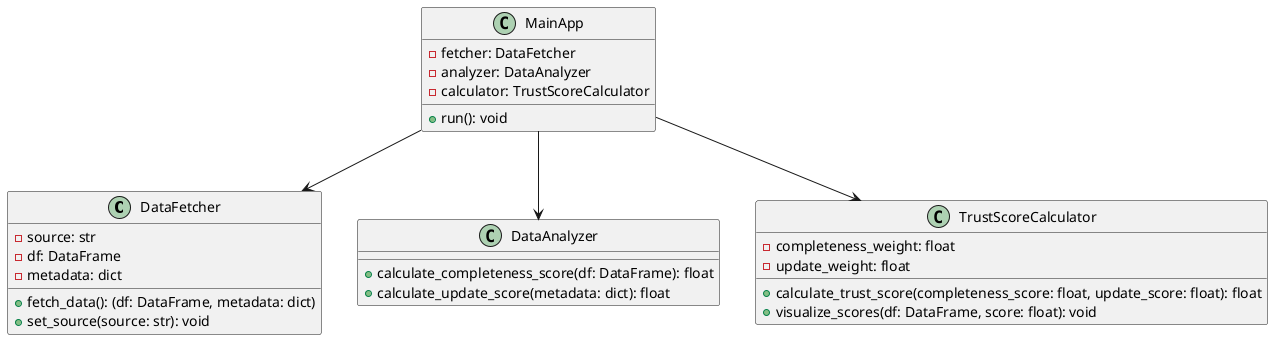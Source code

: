 @startuml
class DataFetcher {
    - source: str
    - df: DataFrame
    - metadata: dict
    + fetch_data(): (df: DataFrame, metadata: dict)
    + set_source(source: str): void
}

class DataAnalyzer {
    + calculate_completeness_score(df: DataFrame): float
    + calculate_update_score(metadata: dict): float
}

class TrustScoreCalculator {
    - completeness_weight: float
    - update_weight: float
    + calculate_trust_score(completeness_score: float, update_score: float): float
    + visualize_scores(df: DataFrame, score: float): void
}

class MainApp {
    - fetcher: DataFetcher
    - analyzer: DataAnalyzer
    - calculator: TrustScoreCalculator
    + run(): void
}

MainApp --> DataFetcher
MainApp --> DataAnalyzer
MainApp --> TrustScoreCalculator
@enduml
